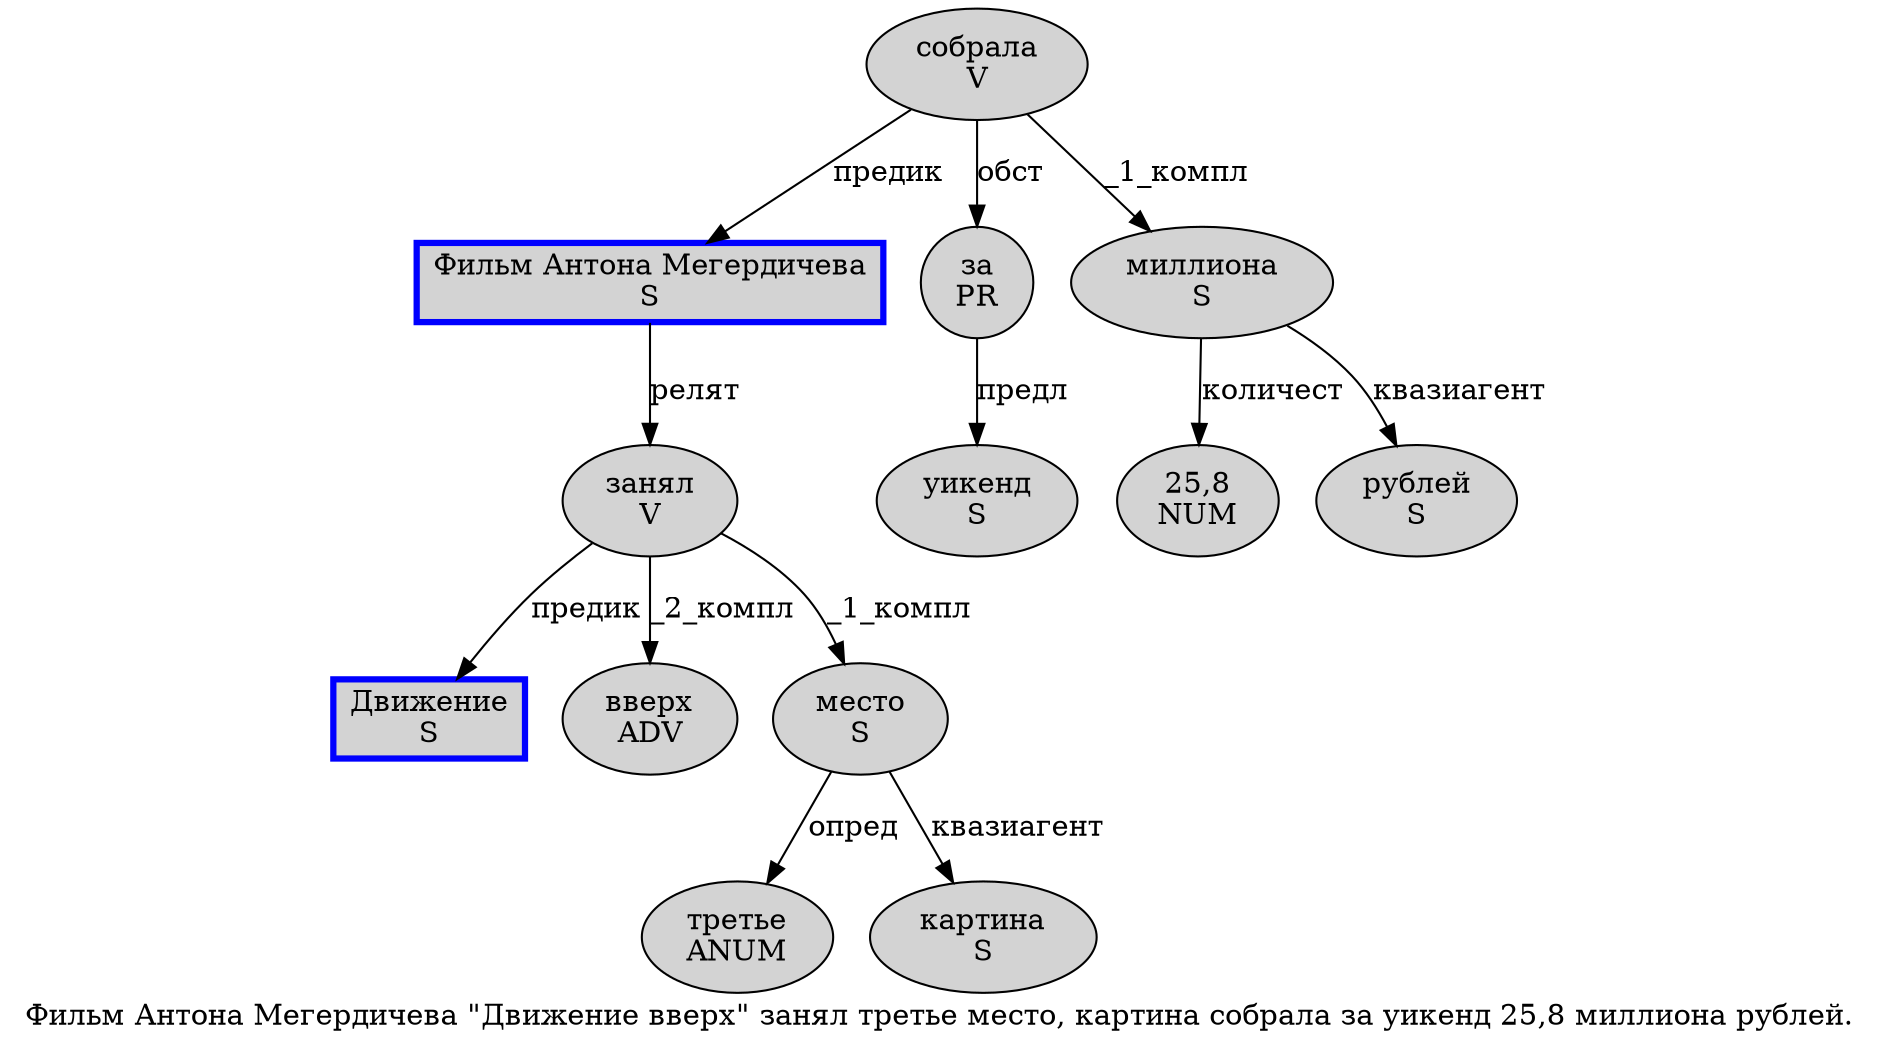 digraph SENTENCE_1303 {
	graph [label="Фильм Антона Мегердичева \"Движение вверх\" занял третье место, картина собрала за уикенд 25,8 миллиона рублей."]
	node [style=filled]
		0 [label="Фильм Антона Мегердичева
S" color=blue fillcolor=lightgray penwidth=3 shape=box]
		2 [label="Движение
S" color=blue fillcolor=lightgray penwidth=3 shape=box]
		3 [label="вверх
ADV" color="" fillcolor=lightgray penwidth=1 shape=ellipse]
		5 [label="занял
V" color="" fillcolor=lightgray penwidth=1 shape=ellipse]
		6 [label="третье
ANUM" color="" fillcolor=lightgray penwidth=1 shape=ellipse]
		7 [label="место
S" color="" fillcolor=lightgray penwidth=1 shape=ellipse]
		9 [label="картина
S" color="" fillcolor=lightgray penwidth=1 shape=ellipse]
		10 [label="собрала
V" color="" fillcolor=lightgray penwidth=1 shape=ellipse]
		11 [label="за
PR" color="" fillcolor=lightgray penwidth=1 shape=ellipse]
		12 [label="уикенд
S" color="" fillcolor=lightgray penwidth=1 shape=ellipse]
		13 [label="25,8
NUM" color="" fillcolor=lightgray penwidth=1 shape=ellipse]
		14 [label="миллиона
S" color="" fillcolor=lightgray penwidth=1 shape=ellipse]
		15 [label="рублей
S" color="" fillcolor=lightgray penwidth=1 shape=ellipse]
			11 -> 12 [label="предл"]
			7 -> 6 [label="опред"]
			7 -> 9 [label="квазиагент"]
			0 -> 5 [label="релят"]
			14 -> 13 [label="количест"]
			14 -> 15 [label="квазиагент"]
			5 -> 2 [label="предик"]
			5 -> 3 [label="_2_компл"]
			5 -> 7 [label="_1_компл"]
			10 -> 0 [label="предик"]
			10 -> 11 [label="обст"]
			10 -> 14 [label="_1_компл"]
}